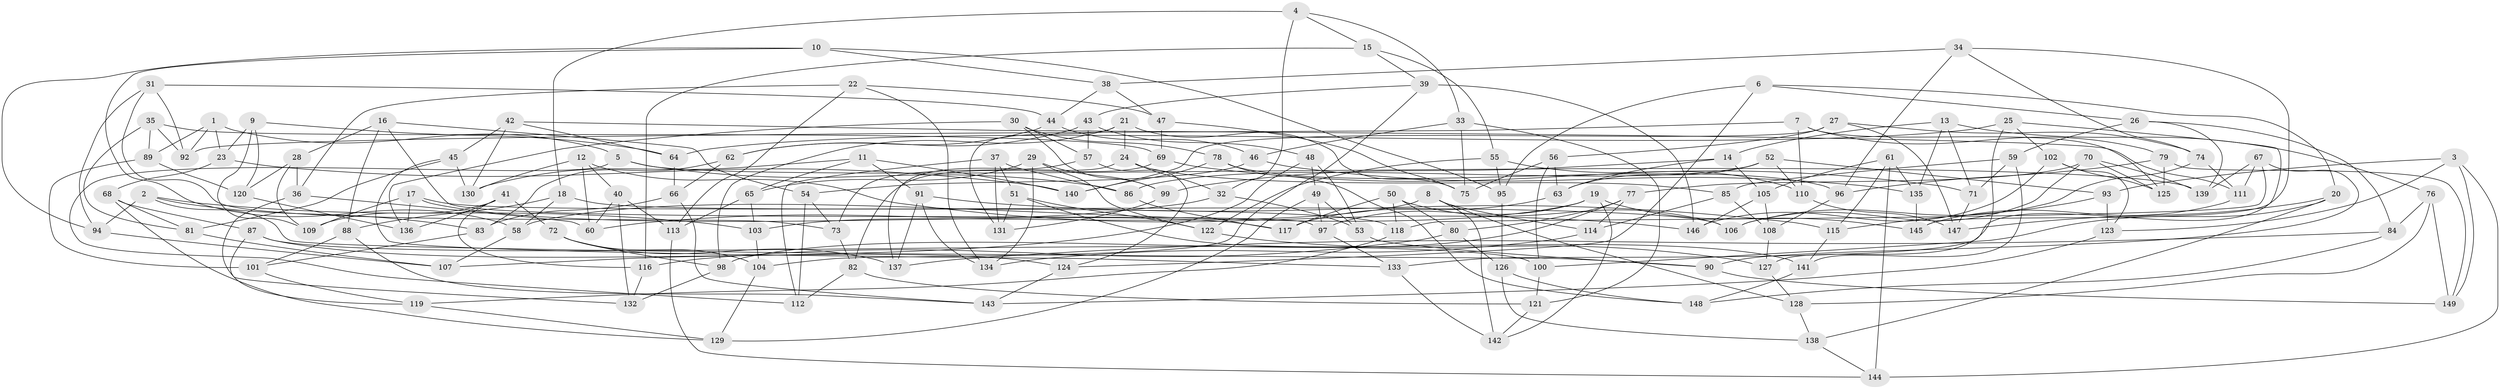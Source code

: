 // coarse degree distribution, {4: 0.4329896907216495, 5: 0.1134020618556701, 6: 0.422680412371134, 3: 0.030927835051546393}
// Generated by graph-tools (version 1.1) at 2025/42/03/06/25 10:42:25]
// undirected, 149 vertices, 298 edges
graph export_dot {
graph [start="1"]
  node [color=gray90,style=filled];
  1;
  2;
  3;
  4;
  5;
  6;
  7;
  8;
  9;
  10;
  11;
  12;
  13;
  14;
  15;
  16;
  17;
  18;
  19;
  20;
  21;
  22;
  23;
  24;
  25;
  26;
  27;
  28;
  29;
  30;
  31;
  32;
  33;
  34;
  35;
  36;
  37;
  38;
  39;
  40;
  41;
  42;
  43;
  44;
  45;
  46;
  47;
  48;
  49;
  50;
  51;
  52;
  53;
  54;
  55;
  56;
  57;
  58;
  59;
  60;
  61;
  62;
  63;
  64;
  65;
  66;
  67;
  68;
  69;
  70;
  71;
  72;
  73;
  74;
  75;
  76;
  77;
  78;
  79;
  80;
  81;
  82;
  83;
  84;
  85;
  86;
  87;
  88;
  89;
  90;
  91;
  92;
  93;
  94;
  95;
  96;
  97;
  98;
  99;
  100;
  101;
  102;
  103;
  104;
  105;
  106;
  107;
  108;
  109;
  110;
  111;
  112;
  113;
  114;
  115;
  116;
  117;
  118;
  119;
  120;
  121;
  122;
  123;
  124;
  125;
  126;
  127;
  128;
  129;
  130;
  131;
  132;
  133;
  134;
  135;
  136;
  137;
  138;
  139;
  140;
  141;
  142;
  143;
  144;
  145;
  146;
  147;
  148;
  149;
  1 -- 23;
  1 -- 92;
  1 -- 5;
  1 -- 89;
  2 -- 94;
  2 -- 83;
  2 -- 103;
  2 -- 90;
  3 -- 149;
  3 -- 93;
  3 -- 123;
  3 -- 144;
  4 -- 15;
  4 -- 32;
  4 -- 33;
  4 -- 18;
  5 -- 139;
  5 -- 112;
  5 -- 86;
  6 -- 20;
  6 -- 26;
  6 -- 124;
  6 -- 95;
  7 -- 92;
  7 -- 125;
  7 -- 110;
  7 -- 79;
  8 -- 103;
  8 -- 128;
  8 -- 114;
  8 -- 142;
  9 -- 109;
  9 -- 120;
  9 -- 23;
  9 -- 64;
  10 -- 38;
  10 -- 58;
  10 -- 95;
  10 -- 94;
  11 -- 140;
  11 -- 65;
  11 -- 91;
  11 -- 130;
  12 -- 130;
  12 -- 60;
  12 -- 146;
  12 -- 40;
  13 -- 76;
  13 -- 135;
  13 -- 14;
  13 -- 71;
  14 -- 63;
  14 -- 99;
  14 -- 105;
  15 -- 55;
  15 -- 39;
  15 -- 116;
  16 -- 88;
  16 -- 97;
  16 -- 28;
  16 -- 54;
  17 -- 117;
  17 -- 136;
  17 -- 118;
  17 -- 109;
  18 -- 106;
  18 -- 88;
  18 -- 58;
  19 -- 142;
  19 -- 145;
  19 -- 58;
  19 -- 97;
  20 -- 100;
  20 -- 138;
  20 -- 147;
  21 -- 75;
  21 -- 24;
  21 -- 131;
  21 -- 98;
  22 -- 47;
  22 -- 113;
  22 -- 36;
  22 -- 134;
  23 -- 68;
  23 -- 140;
  24 -- 85;
  24 -- 32;
  24 -- 137;
  25 -- 64;
  25 -- 127;
  25 -- 133;
  25 -- 102;
  26 -- 139;
  26 -- 59;
  26 -- 84;
  27 -- 147;
  27 -- 56;
  27 -- 74;
  27 -- 140;
  28 -- 36;
  28 -- 120;
  28 -- 109;
  29 -- 99;
  29 -- 122;
  29 -- 134;
  29 -- 65;
  30 -- 57;
  30 -- 99;
  30 -- 136;
  30 -- 78;
  31 -- 44;
  31 -- 92;
  31 -- 73;
  31 -- 94;
  32 -- 53;
  32 -- 60;
  33 -- 46;
  33 -- 121;
  33 -- 75;
  34 -- 74;
  34 -- 96;
  34 -- 145;
  34 -- 38;
  35 -- 81;
  35 -- 89;
  35 -- 92;
  35 -- 69;
  36 -- 60;
  36 -- 132;
  37 -- 86;
  37 -- 51;
  37 -- 112;
  37 -- 131;
  38 -- 47;
  38 -- 44;
  39 -- 43;
  39 -- 104;
  39 -- 146;
  40 -- 132;
  40 -- 60;
  40 -- 113;
  41 -- 116;
  41 -- 136;
  41 -- 72;
  41 -- 109;
  42 -- 111;
  42 -- 45;
  42 -- 130;
  42 -- 64;
  43 -- 62;
  43 -- 48;
  43 -- 57;
  44 -- 62;
  44 -- 46;
  45 -- 133;
  45 -- 130;
  45 -- 81;
  46 -- 135;
  46 -- 54;
  47 -- 75;
  47 -- 69;
  48 -- 53;
  48 -- 107;
  48 -- 49;
  49 -- 129;
  49 -- 53;
  49 -- 97;
  50 -- 117;
  50 -- 106;
  50 -- 80;
  50 -- 118;
  51 -- 131;
  51 -- 141;
  51 -- 122;
  52 -- 63;
  52 -- 110;
  52 -- 93;
  52 -- 86;
  53 -- 90;
  54 -- 112;
  54 -- 73;
  55 -- 95;
  55 -- 110;
  55 -- 122;
  56 -- 100;
  56 -- 63;
  56 -- 75;
  57 -- 124;
  57 -- 73;
  58 -- 107;
  59 -- 141;
  59 -- 85;
  59 -- 71;
  61 -- 135;
  61 -- 115;
  61 -- 144;
  61 -- 105;
  62 -- 83;
  62 -- 66;
  63 -- 117;
  64 -- 66;
  65 -- 113;
  65 -- 103;
  66 -- 143;
  66 -- 83;
  67 -- 111;
  67 -- 139;
  67 -- 90;
  67 -- 118;
  68 -- 129;
  68 -- 87;
  68 -- 81;
  69 -- 71;
  69 -- 82;
  70 -- 77;
  70 -- 139;
  70 -- 125;
  70 -- 106;
  71 -- 147;
  72 -- 137;
  72 -- 98;
  72 -- 104;
  73 -- 82;
  74 -- 111;
  74 -- 106;
  76 -- 149;
  76 -- 84;
  76 -- 128;
  77 -- 98;
  77 -- 114;
  77 -- 80;
  78 -- 148;
  78 -- 96;
  78 -- 140;
  79 -- 125;
  79 -- 149;
  79 -- 96;
  80 -- 126;
  80 -- 116;
  81 -- 107;
  82 -- 112;
  82 -- 121;
  83 -- 101;
  84 -- 148;
  84 -- 137;
  85 -- 108;
  85 -- 114;
  86 -- 117;
  87 -- 124;
  87 -- 119;
  87 -- 100;
  88 -- 101;
  88 -- 143;
  89 -- 101;
  89 -- 120;
  90 -- 149;
  91 -- 137;
  91 -- 115;
  91 -- 134;
  93 -- 123;
  93 -- 115;
  94 -- 107;
  95 -- 126;
  96 -- 108;
  97 -- 133;
  98 -- 132;
  99 -- 131;
  100 -- 121;
  101 -- 119;
  102 -- 146;
  102 -- 125;
  102 -- 123;
  103 -- 104;
  104 -- 129;
  105 -- 108;
  105 -- 146;
  108 -- 127;
  110 -- 147;
  111 -- 145;
  113 -- 144;
  114 -- 134;
  115 -- 141;
  116 -- 132;
  118 -- 119;
  119 -- 129;
  120 -- 136;
  121 -- 142;
  122 -- 127;
  123 -- 143;
  124 -- 143;
  126 -- 148;
  126 -- 138;
  127 -- 128;
  128 -- 138;
  133 -- 142;
  135 -- 145;
  138 -- 144;
  141 -- 148;
}
